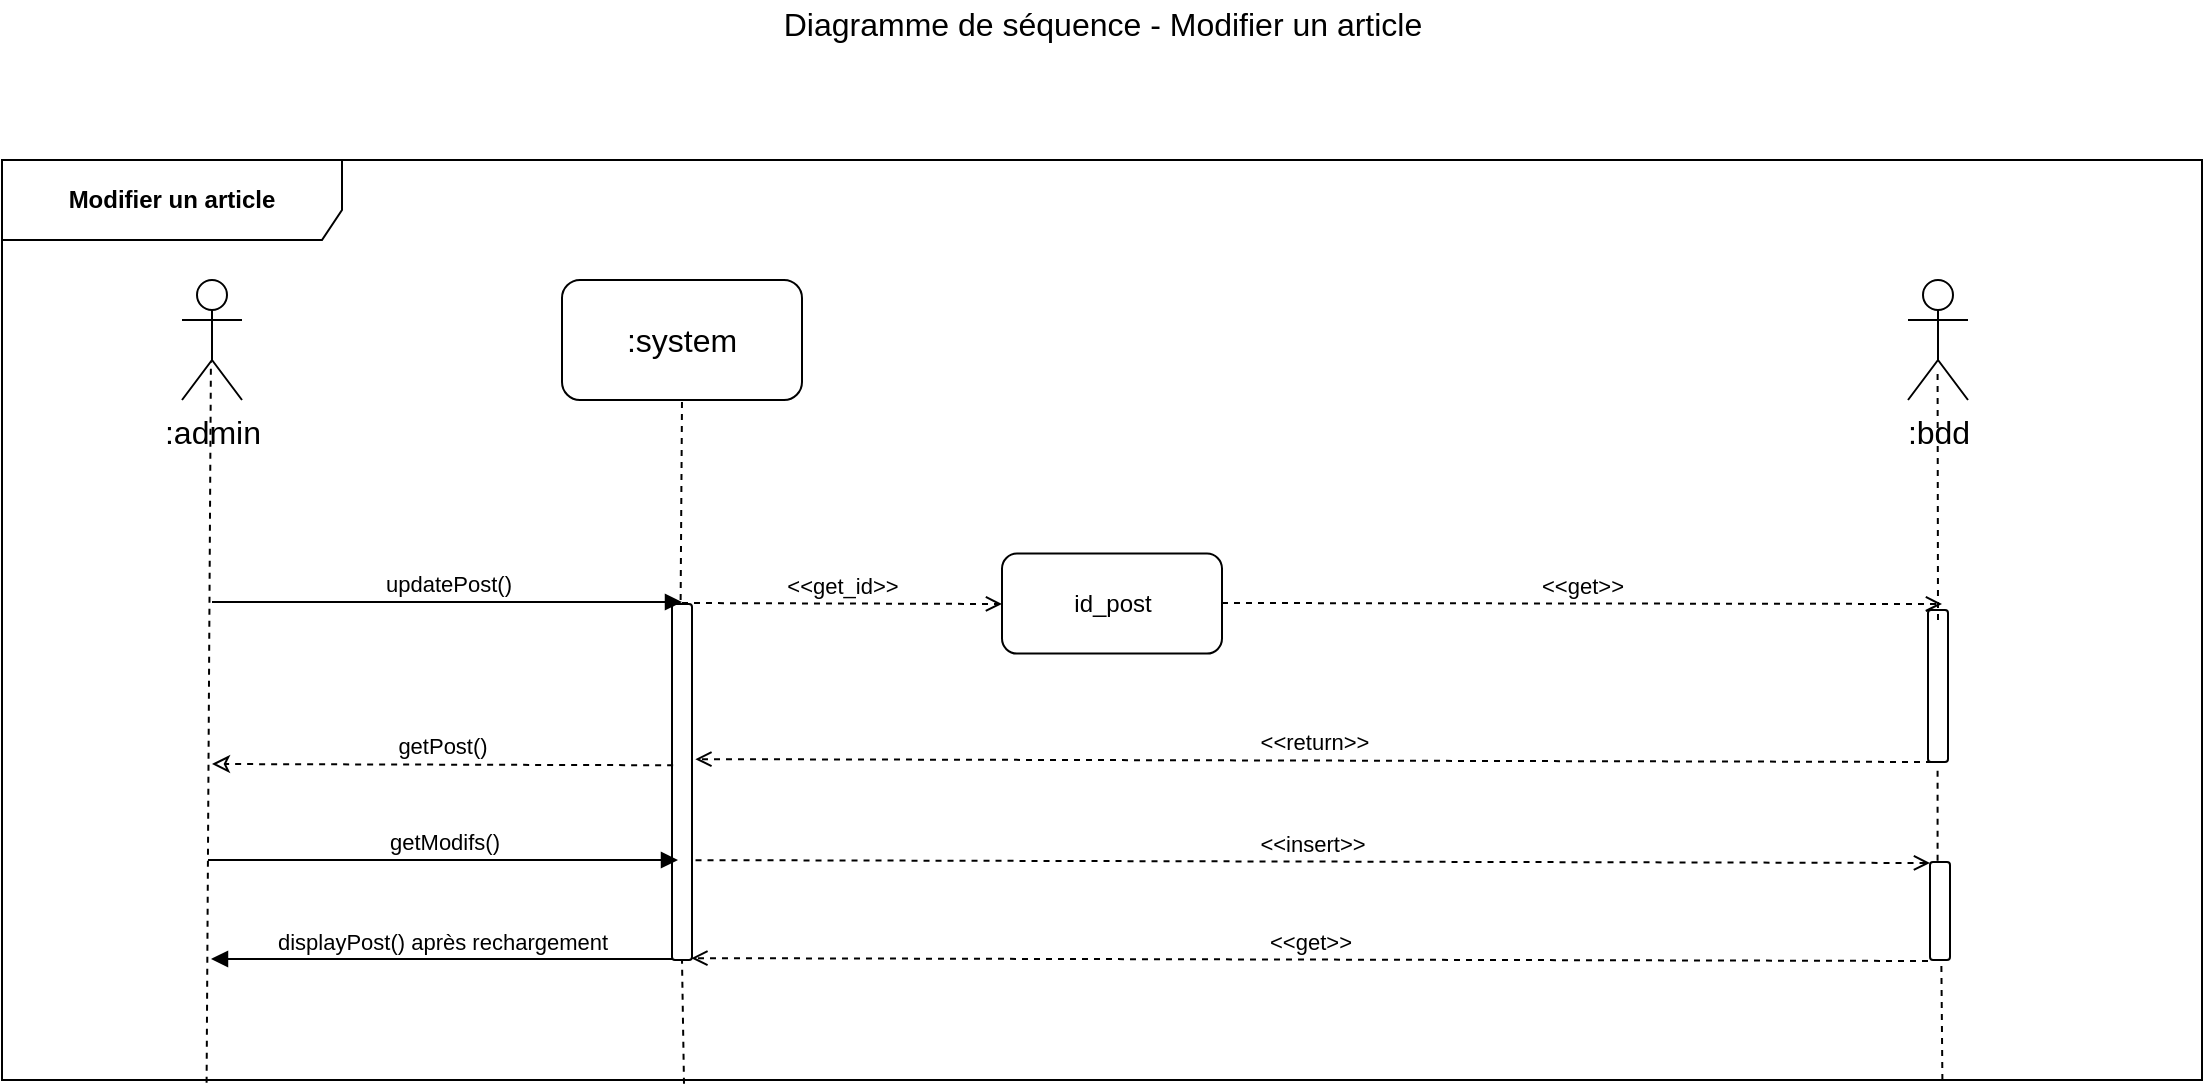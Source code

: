<mxfile version="12.2.6" type="device" pages="1"><diagram id="GzRkA3sKAk56NfKHIzom" name="Page-1"><mxGraphModel dx="1622" dy="807" grid="1" gridSize="10" guides="1" tooltips="1" connect="1" arrows="1" fold="1" page="1" pageScale="1" pageWidth="1169" pageHeight="827" math="0" shadow="0"><root><mxCell id="0"/><mxCell id="1" parent="0"/><mxCell id="Zn5r9EZrdUr86XTQLXBg-1" value="Modifier un article" style="shape=umlFrame;whiteSpace=wrap;html=1;width=170;height=40;fontStyle=1;labelBackgroundColor=#ffffff;labelBorderColor=none;gradientColor=none;swimlaneFillColor=none;shadow=0;strokeColor=#000000;" vertex="1" parent="1"><mxGeometry x="50" y="140" width="1100" height="460" as="geometry"/></mxCell><mxCell id="Zn5r9EZrdUr86XTQLXBg-2" value="Diagramme de séquence - Modifier un article" style="text;html=1;resizable=0;points=[];autosize=1;align=center;verticalAlign=top;spacingTop=-4;fontSize=16;" vertex="1" parent="1"><mxGeometry x="435" y="60" width="330" height="20" as="geometry"/></mxCell><mxCell id="Zn5r9EZrdUr86XTQLXBg-3" value=":admin" style="shape=umlActor;verticalLabelPosition=bottom;labelBackgroundColor=#ffffff;verticalAlign=top;html=1;shadow=0;strokeColor=#000000;gradientColor=none;fontSize=16;align=center;" vertex="1" parent="1"><mxGeometry x="140" y="200" width="30" height="60" as="geometry"/></mxCell><mxCell id="Zn5r9EZrdUr86XTQLXBg-4" value=":system" style="rounded=1;whiteSpace=wrap;html=1;shadow=0;labelBackgroundColor=#ffffff;strokeColor=#000000;gradientColor=none;fontSize=16;align=center;" vertex="1" parent="1"><mxGeometry x="330" y="200" width="120" height="60" as="geometry"/></mxCell><mxCell id="Zn5r9EZrdUr86XTQLXBg-5" value="" style="endArrow=none;dashed=1;html=1;fontSize=16;entryX=0.482;entryY=0.683;entryDx=0;entryDy=0;entryPerimeter=0;exitX=0.093;exitY=1.003;exitDx=0;exitDy=0;exitPerimeter=0;" edge="1" parent="1" source="Zn5r9EZrdUr86XTQLXBg-1" target="Zn5r9EZrdUr86XTQLXBg-3"><mxGeometry width="50" height="50" relative="1" as="geometry"><mxPoint x="154" y="602" as="sourcePoint"/><mxPoint x="100" y="620" as="targetPoint"/></mxGeometry></mxCell><mxCell id="Zn5r9EZrdUr86XTQLXBg-6" value="" style="endArrow=none;dashed=1;html=1;fontSize=16;entryX=0.5;entryY=1;entryDx=0;entryDy=0;exitX=0.31;exitY=1;exitDx=0;exitDy=0;exitPerimeter=0;" edge="1" parent="1" source="Zn5r9EZrdUr86XTQLXBg-10" target="Zn5r9EZrdUr86XTQLXBg-4"><mxGeometry width="50" height="50" relative="1" as="geometry"><mxPoint x="161.2" y="652.88" as="sourcePoint"/><mxPoint x="390" y="301" as="targetPoint"/></mxGeometry></mxCell><mxCell id="Zn5r9EZrdUr86XTQLXBg-7" value=":bdd" style="shape=umlActor;verticalLabelPosition=bottom;labelBackgroundColor=#ffffff;verticalAlign=top;html=1;shadow=0;strokeColor=#000000;gradientColor=none;fontSize=16;align=center;" vertex="1" parent="1"><mxGeometry x="1003" y="200" width="30" height="60" as="geometry"/></mxCell><mxCell id="Zn5r9EZrdUr86XTQLXBg-8" value="id_post" style="html=1;gradientColor=none;rounded=1;" vertex="1" parent="1"><mxGeometry x="550" y="336.794" width="110" height="50" as="geometry"/></mxCell><mxCell id="Zn5r9EZrdUr86XTQLXBg-9" value="&amp;lt;&amp;lt;get_id&amp;gt;&amp;gt;" style="html=1;verticalAlign=bottom;endArrow=open;fontSize=11;dashed=1;endFill=0;" edge="1" parent="1"><mxGeometry width="80" relative="1" as="geometry"><mxPoint x="390" y="361.5" as="sourcePoint"/><mxPoint x="550" y="362" as="targetPoint"/></mxGeometry></mxCell><mxCell id="Zn5r9EZrdUr86XTQLXBg-10" value="" style="html=1;points=[];perimeter=orthogonalPerimeter;rounded=1;gradientColor=none;" vertex="1" parent="1"><mxGeometry x="385" y="362" width="10" height="178" as="geometry"/></mxCell><mxCell id="Zn5r9EZrdUr86XTQLXBg-11" value="" style="endArrow=none;dashed=1;html=1;fontSize=16;entryX=0.5;entryY=1;entryDx=0;entryDy=0;exitX=0.31;exitY=1.004;exitDx=0;exitDy=0;exitPerimeter=0;" edge="1" parent="1" source="Zn5r9EZrdUr86XTQLXBg-1" target="Zn5r9EZrdUr86XTQLXBg-10"><mxGeometry width="50" height="50" relative="1" as="geometry"><mxPoint x="390" y="520" as="sourcePoint"/><mxPoint x="390" y="260" as="targetPoint"/></mxGeometry></mxCell><mxCell id="Zn5r9EZrdUr86XTQLXBg-12" value="updatePost()" style="html=1;verticalAlign=bottom;endArrow=block;fontSize=11;" edge="1" parent="1"><mxGeometry width="80" relative="1" as="geometry"><mxPoint x="155" y="361" as="sourcePoint"/><mxPoint x="390" y="361" as="targetPoint"/></mxGeometry></mxCell><mxCell id="Zn5r9EZrdUr86XTQLXBg-13" value="" style="html=1;points=[];perimeter=orthogonalPerimeter;rounded=1;gradientColor=none;" vertex="1" parent="1"><mxGeometry x="1013" y="365" width="10" height="76" as="geometry"/></mxCell><mxCell id="Zn5r9EZrdUr86XTQLXBg-14" value="&amp;lt;&amp;lt;get&amp;gt;&amp;gt;" style="html=1;verticalAlign=bottom;endArrow=open;fontSize=11;dashed=1;endFill=0;" edge="1" parent="1"><mxGeometry width="80" relative="1" as="geometry"><mxPoint x="660" y="361.5" as="sourcePoint"/><mxPoint x="1020" y="362" as="targetPoint"/></mxGeometry></mxCell><mxCell id="Zn5r9EZrdUr86XTQLXBg-15" value="&amp;lt;&amp;lt;return&amp;gt;&amp;gt;" style="html=1;verticalAlign=bottom;endArrow=open;fontSize=11;dashed=1;endFill=0;entryX=1.168;entryY=0.713;entryDx=0;entryDy=0;entryPerimeter=0;exitX=0.146;exitY=0.999;exitDx=0;exitDy=0;exitPerimeter=0;" edge="1" parent="1"><mxGeometry width="80" relative="1" as="geometry"><mxPoint x="1015" y="441" as="sourcePoint"/><mxPoint x="396.68" y="439.56" as="targetPoint"/></mxGeometry></mxCell><mxCell id="Zn5r9EZrdUr86XTQLXBg-16" value="getPost()" style="html=1;verticalAlign=bottom;endArrow=classic;fontSize=11;exitX=0.057;exitY=0.453;exitDx=0;exitDy=0;exitPerimeter=0;dashed=1;endFill=0;" edge="1" parent="1" source="Zn5r9EZrdUr86XTQLXBg-10"><mxGeometry width="80" relative="1" as="geometry"><mxPoint x="165" y="371" as="sourcePoint"/><mxPoint x="155" y="442" as="targetPoint"/></mxGeometry></mxCell><mxCell id="Zn5r9EZrdUr86XTQLXBg-17" value="" style="endArrow=none;dashed=1;html=1;fontSize=16;entryX=0.493;entryY=0.739;entryDx=0;entryDy=0;entryPerimeter=0;" edge="1" parent="1" target="Zn5r9EZrdUr86XTQLXBg-7"><mxGeometry width="50" height="50" relative="1" as="geometry"><mxPoint x="1018" y="370" as="sourcePoint"/><mxPoint x="400" y="270" as="targetPoint"/></mxGeometry></mxCell><mxCell id="Zn5r9EZrdUr86XTQLXBg-18" value="getModifs()" style="html=1;verticalAlign=bottom;endArrow=block;fontSize=11;" edge="1" parent="1"><mxGeometry width="80" relative="1" as="geometry"><mxPoint x="153" y="490" as="sourcePoint"/><mxPoint x="388" y="490" as="targetPoint"/></mxGeometry></mxCell><mxCell id="Zn5r9EZrdUr86XTQLXBg-19" value="" style="endArrow=none;dashed=1;html=1;fontSize=16;entryX=0.556;entryY=0.739;entryDx=0;entryDy=0;entryPerimeter=0;exitX=0.882;exitY=1;exitDx=0;exitDy=0;exitPerimeter=0;" edge="1" parent="1" source="Zn5r9EZrdUr86XTQLXBg-1" target="Zn5r9EZrdUr86XTQLXBg-20"><mxGeometry width="50" height="50" relative="1" as="geometry"><mxPoint x="1020.2" y="650" as="sourcePoint"/><mxPoint x="1018.56" y="421.164" as="targetPoint"/></mxGeometry></mxCell><mxCell id="Zn5r9EZrdUr86XTQLXBg-20" value="" style="html=1;points=[];perimeter=orthogonalPerimeter;rounded=1;gradientColor=none;" vertex="1" parent="1"><mxGeometry x="1014" y="491" width="10" height="49" as="geometry"/></mxCell><mxCell id="Zn5r9EZrdUr86XTQLXBg-21" value="&amp;lt;&amp;lt;insert&amp;gt;&amp;gt;" style="html=1;verticalAlign=bottom;endArrow=none;fontSize=11;dashed=1;endFill=0;entryX=1.168;entryY=0.713;entryDx=0;entryDy=0;entryPerimeter=0;exitX=0.146;exitY=0.999;exitDx=0;exitDy=0;exitPerimeter=0;startArrow=open;startFill=0;" edge="1" parent="1"><mxGeometry width="80" relative="1" as="geometry"><mxPoint x="1014" y="491.5" as="sourcePoint"/><mxPoint x="395.68" y="490.06" as="targetPoint"/></mxGeometry></mxCell><mxCell id="Zn5r9EZrdUr86XTQLXBg-22" value="" style="endArrow=none;dashed=1;html=1;entryX=0.479;entryY=1.037;entryDx=0;entryDy=0;entryPerimeter=0;exitX=0.379;exitY=-0.013;exitDx=0;exitDy=0;exitPerimeter=0;" edge="1" parent="1" source="Zn5r9EZrdUr86XTQLXBg-20" target="Zn5r9EZrdUr86XTQLXBg-13"><mxGeometry width="50" height="50" relative="1" as="geometry"><mxPoint x="50" y="730" as="sourcePoint"/><mxPoint x="100" y="680" as="targetPoint"/></mxGeometry></mxCell><mxCell id="Zn5r9EZrdUr86XTQLXBg-23" value="&amp;lt;&amp;lt;get&amp;gt;&amp;gt;" style="html=1;verticalAlign=bottom;endArrow=open;fontSize=11;dashed=1;endFill=0;entryX=1.168;entryY=0.713;entryDx=0;entryDy=0;entryPerimeter=0;exitX=0.146;exitY=0.999;exitDx=0;exitDy=0;exitPerimeter=0;startArrow=none;startFill=0;" edge="1" parent="1"><mxGeometry width="80" relative="1" as="geometry"><mxPoint x="1013" y="540.5" as="sourcePoint"/><mxPoint x="394.68" y="539.06" as="targetPoint"/></mxGeometry></mxCell><mxCell id="Zn5r9EZrdUr86XTQLXBg-24" value="displayPost() après rechargement" style="html=1;verticalAlign=bottom;endArrow=block;fontSize=11;exitX=0.057;exitY=0.667;exitDx=0;exitDy=0;exitPerimeter=0;" edge="1" parent="1"><mxGeometry width="80" relative="1" as="geometry"><mxPoint x="385.07" y="539.54" as="sourcePoint"/><mxPoint x="154.5" y="539.5" as="targetPoint"/></mxGeometry></mxCell></root></mxGraphModel></diagram></mxfile>
